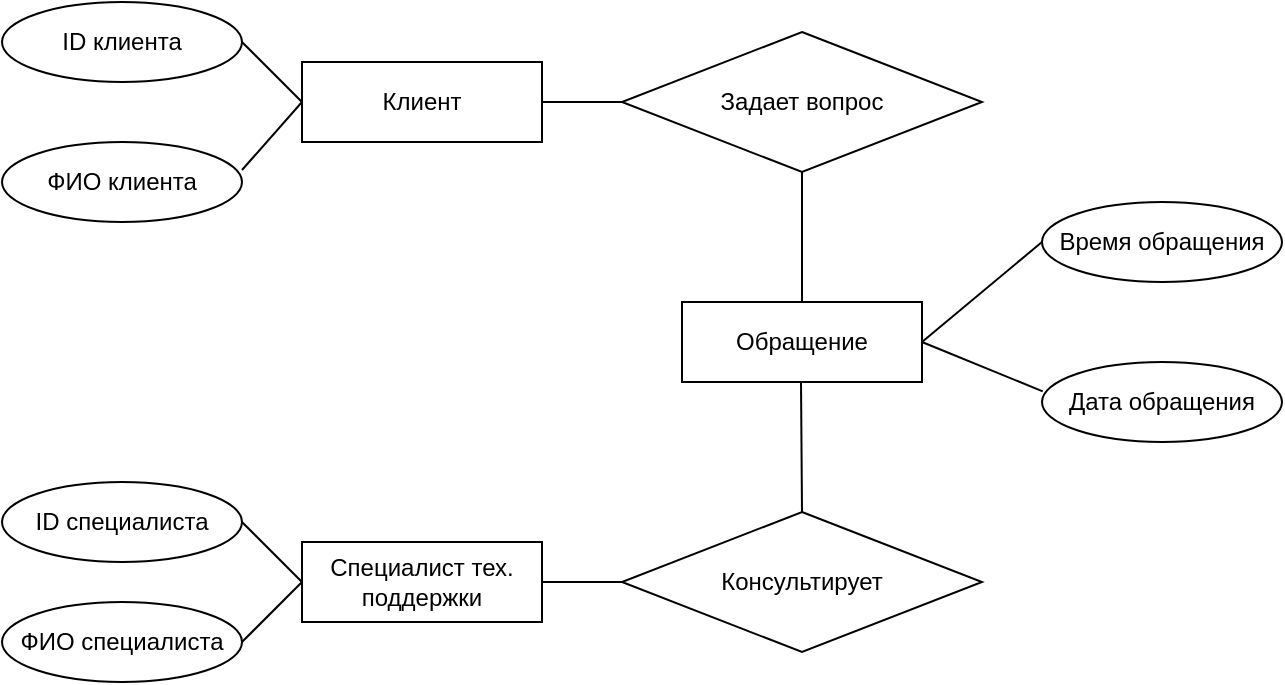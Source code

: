 <mxfile version="13.6.4" type="device"><diagram id="J-8GY51RAT8CMgMFj2DG" name="Page-1"><mxGraphModel dx="723" dy="402" grid="1" gridSize="10" guides="1" tooltips="1" connect="1" arrows="1" fold="1" page="1" pageScale="1" pageWidth="827" pageHeight="1169" math="0" shadow="0"><root><mxCell id="0"/><mxCell id="1" parent="0"/><mxCell id="VUgEUDEXMD9_3oZgx2_9-1" value="Клиент" style="rounded=0;whiteSpace=wrap;html=1;" vertex="1" parent="1"><mxGeometry x="160" y="180" width="120" height="40" as="geometry"/></mxCell><mxCell id="VUgEUDEXMD9_3oZgx2_9-2" value="Специалист тех. поддержки" style="rounded=0;whiteSpace=wrap;html=1;" vertex="1" parent="1"><mxGeometry x="160" y="420" width="120" height="40" as="geometry"/></mxCell><mxCell id="VUgEUDEXMD9_3oZgx2_9-3" value="ID клиента" style="ellipse;whiteSpace=wrap;html=1;" vertex="1" parent="1"><mxGeometry x="10" y="150" width="120" height="40" as="geometry"/></mxCell><mxCell id="VUgEUDEXMD9_3oZgx2_9-4" value="ФИО клиента" style="ellipse;whiteSpace=wrap;html=1;" vertex="1" parent="1"><mxGeometry x="10" y="220" width="120" height="40" as="geometry"/></mxCell><mxCell id="VUgEUDEXMD9_3oZgx2_9-5" style="edgeStyle=orthogonalEdgeStyle;rounded=0;orthogonalLoop=1;jettySize=auto;html=1;exitX=0.5;exitY=1;exitDx=0;exitDy=0;" edge="1" parent="1" source="VUgEUDEXMD9_3oZgx2_9-1" target="VUgEUDEXMD9_3oZgx2_9-1"><mxGeometry relative="1" as="geometry"/></mxCell><mxCell id="VUgEUDEXMD9_3oZgx2_9-6" value="Задает вопрос" style="rhombus;whiteSpace=wrap;html=1;" vertex="1" parent="1"><mxGeometry x="320" y="165" width="180" height="70" as="geometry"/></mxCell><mxCell id="VUgEUDEXMD9_3oZgx2_9-8" value="Консультирует" style="rhombus;whiteSpace=wrap;html=1;" vertex="1" parent="1"><mxGeometry x="320" y="405" width="180" height="70" as="geometry"/></mxCell><mxCell id="VUgEUDEXMD9_3oZgx2_9-9" value="ID специалиста" style="ellipse;whiteSpace=wrap;html=1;" vertex="1" parent="1"><mxGeometry x="10" y="390" width="120" height="40" as="geometry"/></mxCell><mxCell id="VUgEUDEXMD9_3oZgx2_9-10" value="ФИО специалиста" style="ellipse;whiteSpace=wrap;html=1;" vertex="1" parent="1"><mxGeometry x="10" y="450" width="120" height="40" as="geometry"/></mxCell><mxCell id="VUgEUDEXMD9_3oZgx2_9-12" value="Обращение" style="rounded=0;whiteSpace=wrap;html=1;" vertex="1" parent="1"><mxGeometry x="350" y="300" width="120" height="40" as="geometry"/></mxCell><mxCell id="VUgEUDEXMD9_3oZgx2_9-14" value="Дата обращения" style="ellipse;whiteSpace=wrap;html=1;" vertex="1" parent="1"><mxGeometry x="530" y="330" width="120" height="40" as="geometry"/></mxCell><mxCell id="VUgEUDEXMD9_3oZgx2_9-15" value="Время обращения" style="ellipse;whiteSpace=wrap;html=1;" vertex="1" parent="1"><mxGeometry x="530" y="250" width="120" height="40" as="geometry"/></mxCell><mxCell id="VUgEUDEXMD9_3oZgx2_9-17" value="" style="endArrow=none;html=1;exitX=1;exitY=0.5;exitDx=0;exitDy=0;entryX=0;entryY=0.5;entryDx=0;entryDy=0;" edge="1" parent="1" source="VUgEUDEXMD9_3oZgx2_9-3" target="VUgEUDEXMD9_3oZgx2_9-1"><mxGeometry width="50" height="50" relative="1" as="geometry"><mxPoint x="320" y="370" as="sourcePoint"/><mxPoint x="370" y="320" as="targetPoint"/></mxGeometry></mxCell><mxCell id="VUgEUDEXMD9_3oZgx2_9-18" value="" style="endArrow=none;html=1;exitX=1;exitY=0.35;exitDx=0;exitDy=0;exitPerimeter=0;" edge="1" parent="1" source="VUgEUDEXMD9_3oZgx2_9-4"><mxGeometry width="50" height="50" relative="1" as="geometry"><mxPoint x="140" y="180" as="sourcePoint"/><mxPoint x="160" y="200" as="targetPoint"/></mxGeometry></mxCell><mxCell id="VUgEUDEXMD9_3oZgx2_9-19" value="" style="endArrow=none;html=1;exitX=1;exitY=0.5;exitDx=0;exitDy=0;" edge="1" parent="1" source="VUgEUDEXMD9_3oZgx2_9-1" target="VUgEUDEXMD9_3oZgx2_9-6"><mxGeometry width="50" height="50" relative="1" as="geometry"><mxPoint x="270" y="280" as="sourcePoint"/><mxPoint x="320" y="230" as="targetPoint"/></mxGeometry></mxCell><mxCell id="VUgEUDEXMD9_3oZgx2_9-20" value="" style="endArrow=none;html=1;entryX=0.5;entryY=1;entryDx=0;entryDy=0;" edge="1" parent="1" source="VUgEUDEXMD9_3oZgx2_9-12" target="VUgEUDEXMD9_3oZgx2_9-6"><mxGeometry width="50" height="50" relative="1" as="geometry"><mxPoint x="310" y="320" as="sourcePoint"/><mxPoint x="410" y="240" as="targetPoint"/></mxGeometry></mxCell><mxCell id="VUgEUDEXMD9_3oZgx2_9-21" value="" style="endArrow=none;html=1;exitX=0.5;exitY=0;exitDx=0;exitDy=0;" edge="1" parent="1" source="VUgEUDEXMD9_3oZgx2_9-8"><mxGeometry width="50" height="50" relative="1" as="geometry"><mxPoint x="410" y="400" as="sourcePoint"/><mxPoint x="409.5" y="340" as="targetPoint"/></mxGeometry></mxCell><mxCell id="VUgEUDEXMD9_3oZgx2_9-23" value="" style="endArrow=none;html=1;entryX=0;entryY=0.5;entryDx=0;entryDy=0;exitX=1;exitY=0.5;exitDx=0;exitDy=0;" edge="1" parent="1" source="VUgEUDEXMD9_3oZgx2_9-12" target="VUgEUDEXMD9_3oZgx2_9-15"><mxGeometry width="50" height="50" relative="1" as="geometry"><mxPoint x="450" y="300" as="sourcePoint"/><mxPoint x="500" y="250" as="targetPoint"/></mxGeometry></mxCell><mxCell id="VUgEUDEXMD9_3oZgx2_9-24" value="" style="endArrow=none;html=1;exitX=1;exitY=0.5;exitDx=0;exitDy=0;entryX=0.003;entryY=0.367;entryDx=0;entryDy=0;entryPerimeter=0;" edge="1" parent="1" source="VUgEUDEXMD9_3oZgx2_9-12" target="VUgEUDEXMD9_3oZgx2_9-14"><mxGeometry width="50" height="50" relative="1" as="geometry"><mxPoint x="470" y="390" as="sourcePoint"/><mxPoint x="520" y="340" as="targetPoint"/></mxGeometry></mxCell><mxCell id="VUgEUDEXMD9_3oZgx2_9-25" value="" style="endArrow=none;html=1;exitX=1;exitY=0.5;exitDx=0;exitDy=0;entryX=0;entryY=0.5;entryDx=0;entryDy=0;" edge="1" parent="1" source="VUgEUDEXMD9_3oZgx2_9-2" target="VUgEUDEXMD9_3oZgx2_9-8"><mxGeometry width="50" height="50" relative="1" as="geometry"><mxPoint x="280" y="420" as="sourcePoint"/><mxPoint x="330" y="370" as="targetPoint"/></mxGeometry></mxCell><mxCell id="VUgEUDEXMD9_3oZgx2_9-26" value="" style="endArrow=none;html=1;exitX=1;exitY=0.5;exitDx=0;exitDy=0;entryX=0;entryY=0.5;entryDx=0;entryDy=0;" edge="1" parent="1" source="VUgEUDEXMD9_3oZgx2_9-9" target="VUgEUDEXMD9_3oZgx2_9-2"><mxGeometry width="50" height="50" relative="1" as="geometry"><mxPoint x="150" y="410" as="sourcePoint"/><mxPoint x="200" y="360" as="targetPoint"/></mxGeometry></mxCell><mxCell id="VUgEUDEXMD9_3oZgx2_9-27" value="" style="endArrow=none;html=1;exitX=1;exitY=0.5;exitDx=0;exitDy=0;entryX=0;entryY=0.5;entryDx=0;entryDy=0;" edge="1" parent="1" source="VUgEUDEXMD9_3oZgx2_9-10" target="VUgEUDEXMD9_3oZgx2_9-2"><mxGeometry width="50" height="50" relative="1" as="geometry"><mxPoint x="150" y="520" as="sourcePoint"/><mxPoint x="200" y="470" as="targetPoint"/></mxGeometry></mxCell></root></mxGraphModel></diagram></mxfile>